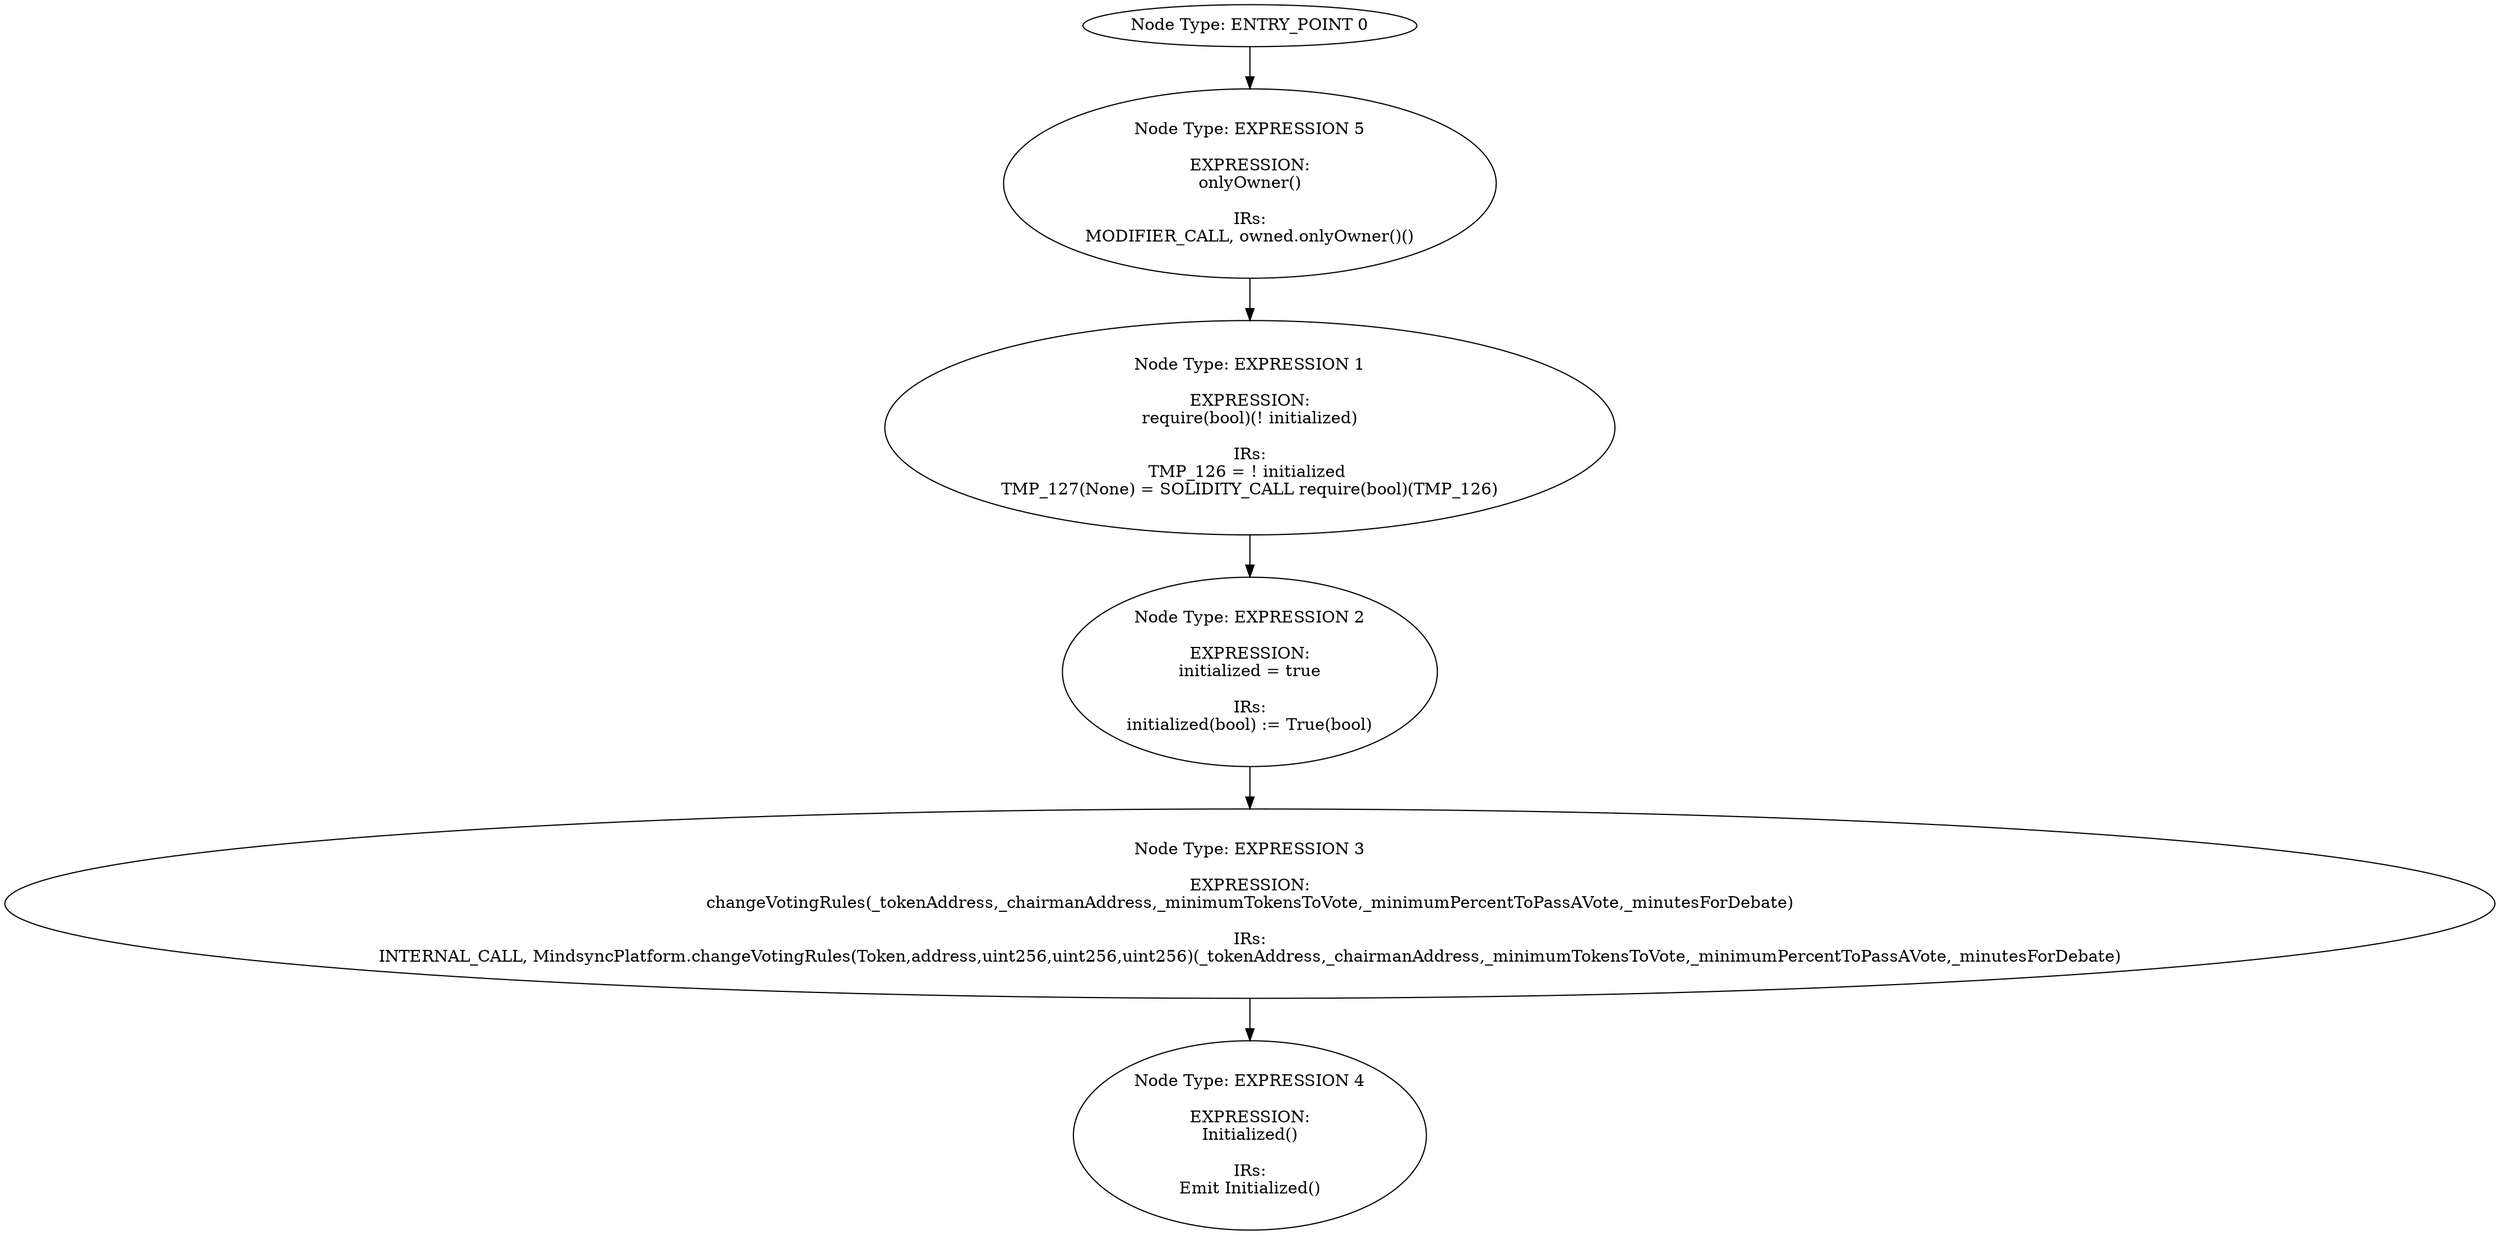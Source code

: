 digraph{
0[label="Node Type: ENTRY_POINT 0
"];
0->5;
1[label="Node Type: EXPRESSION 1

EXPRESSION:
require(bool)(! initialized)

IRs:
TMP_126 = ! initialized 
TMP_127(None) = SOLIDITY_CALL require(bool)(TMP_126)"];
1->2;
2[label="Node Type: EXPRESSION 2

EXPRESSION:
initialized = true

IRs:
initialized(bool) := True(bool)"];
2->3;
3[label="Node Type: EXPRESSION 3

EXPRESSION:
changeVotingRules(_tokenAddress,_chairmanAddress,_minimumTokensToVote,_minimumPercentToPassAVote,_minutesForDebate)

IRs:
INTERNAL_CALL, MindsyncPlatform.changeVotingRules(Token,address,uint256,uint256,uint256)(_tokenAddress,_chairmanAddress,_minimumTokensToVote,_minimumPercentToPassAVote,_minutesForDebate)"];
3->4;
4[label="Node Type: EXPRESSION 4

EXPRESSION:
Initialized()

IRs:
Emit Initialized()"];
5[label="Node Type: EXPRESSION 5

EXPRESSION:
onlyOwner()

IRs:
MODIFIER_CALL, owned.onlyOwner()()"];
5->1;
}
